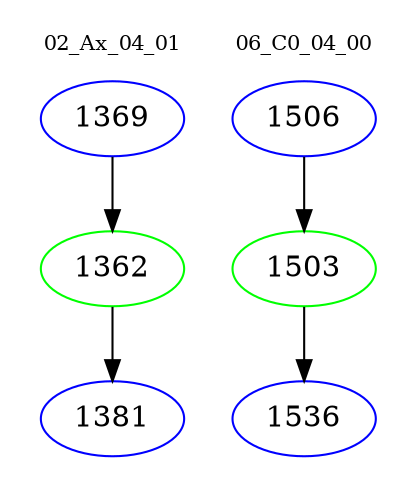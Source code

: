 digraph{
subgraph cluster_0 {
color = white
label = "02_Ax_04_01";
fontsize=10;
T0_1369 [label="1369", color="blue"]
T0_1369 -> T0_1362 [color="black"]
T0_1362 [label="1362", color="green"]
T0_1362 -> T0_1381 [color="black"]
T0_1381 [label="1381", color="blue"]
}
subgraph cluster_1 {
color = white
label = "06_C0_04_00";
fontsize=10;
T1_1506 [label="1506", color="blue"]
T1_1506 -> T1_1503 [color="black"]
T1_1503 [label="1503", color="green"]
T1_1503 -> T1_1536 [color="black"]
T1_1536 [label="1536", color="blue"]
}
}
